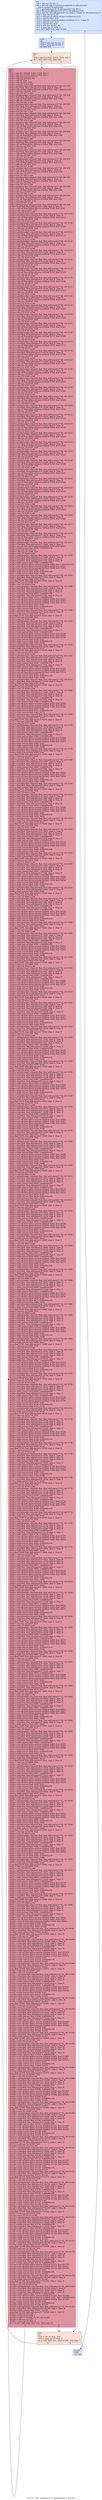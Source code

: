 digraph "CFG for '_Z26__diagonal_br_tl_aggregatePfS_ii' function" {
	label="CFG for '_Z26__diagonal_br_tl_aggregatePfS_ii' function";

	Node0x4b9c410 [shape=record,color="#3d50c3ff", style=filled, fillcolor="#a1c0ff70",label="{%4:\l  %5 = add nsw i32 %3, -2\l  %6 = tail call align 4 dereferenceable(64) i8 addrspace(4)*\l... @llvm.amdgcn.dispatch.ptr()\l  %7 = getelementptr i8, i8 addrspace(4)* %6, i64 4\l  %8 = bitcast i8 addrspace(4)* %7 to i16 addrspace(4)*\l  %9 = load i16, i16 addrspace(4)* %8, align 4, !range !4, !invariant.load !5\l  %10 = zext i16 %9 to i32\l  %11 = tail call i32 @llvm.amdgcn.workgroup.id.x()\l  %12 = mul i32 %11, %10\l  %13 = tail call i32 @llvm.amdgcn.workitem.id.x(), !range !6\l  %14 = add i32 %13, %12\l  %15 = sub i32 %5, %14\l  %16 = mul nsw i32 %3, %2\l  %17 = icmp sgt i32 %15, -1\l  br i1 %17, label %18, label %1208\l|{<s0>T|<s1>F}}"];
	Node0x4b9c410:s0 -> Node0x4b9e5d0;
	Node0x4b9c410:s1 -> Node0x4b9e660;
	Node0x4b9e5d0 [shape=record,color="#3d50c3ff", style=filled, fillcolor="#8fb1fe70",label="{%18:\l18:                                               \l  %19 = add nsw i32 %2, -2\l  %20 = icmp sgt i32 %2, 1\l  br label %21\l}"];
	Node0x4b9e5d0 -> Node0x4b9e8f0;
	Node0x4b9e8f0 [shape=record,color="#3d50c3ff", style=filled, fillcolor="#f7b99e70",label="{%21:\l21:                                               \l  %22 = phi i32 [ %15, %18 ], [ %24, %23 ]\l  br i1 %20, label %26, label %23\l|{<s0>T|<s1>F}}"];
	Node0x4b9e8f0:s0 -> Node0x4b9eb20;
	Node0x4b9e8f0:s1 -> Node0x4b9e9e0;
	Node0x4b9e9e0 [shape=record,color="#3d50c3ff", style=filled, fillcolor="#f7b99e70",label="{%23:\l23:                                               \l  %24 = sub i32 %22, %10\l  %25 = icmp sgt i32 %24, -1\l  br i1 %25, label %21, label %1208, !llvm.loop !7\l|{<s0>T|<s1>F}}"];
	Node0x4b9e9e0:s0 -> Node0x4b9e8f0;
	Node0x4b9e9e0:s1 -> Node0x4b9e660;
	Node0x4b9eb20 [shape=record,color="#b70d28ff", style=filled, fillcolor="#b70d2870",label="{%26:\l26:                                               \l  %27 = phi i32 [ %1206, %26 ], [ %19, %21 ]\l  %28 = phi i32 [ %1205, %26 ], [ %22, %21 ]\l  %29 = add nuw nsw i32 %27, 1\l  %30 = mul nsw i32 %29, %3\l  %31 = add i32 %28, 1\l  %32 = add i32 %31, %30\l  %33 = sext i32 %32 to i64\l  %34 = getelementptr inbounds float, float addrspace(1)* %0, i64 %33\l  %35 = load float, float addrspace(1)* %34, align 4, !tbaa !9\l  %36 = tail call float @llvm.minnum.f32(float %35, float 1.000000e+08)\l  %37 = add nsw i32 %32, %16\l  %38 = sext i32 %37 to i64\l  %39 = getelementptr inbounds float, float addrspace(1)* %0, i64 %38\l  %40 = load float, float addrspace(1)* %39, align 4, !tbaa !9\l  %41 = tail call float @llvm.minnum.f32(float %40, float %36)\l  %42 = add nsw i32 %37, %16\l  %43 = sext i32 %42 to i64\l  %44 = getelementptr inbounds float, float addrspace(1)* %0, i64 %43\l  %45 = load float, float addrspace(1)* %44, align 4, !tbaa !9\l  %46 = tail call float @llvm.minnum.f32(float %45, float %41)\l  %47 = add nsw i32 %42, %16\l  %48 = sext i32 %47 to i64\l  %49 = getelementptr inbounds float, float addrspace(1)* %0, i64 %48\l  %50 = load float, float addrspace(1)* %49, align 4, !tbaa !9\l  %51 = tail call float @llvm.minnum.f32(float %50, float %46)\l  %52 = add nsw i32 %47, %16\l  %53 = sext i32 %52 to i64\l  %54 = getelementptr inbounds float, float addrspace(1)* %0, i64 %53\l  %55 = load float, float addrspace(1)* %54, align 4, !tbaa !9\l  %56 = tail call float @llvm.minnum.f32(float %55, float %51)\l  %57 = add nsw i32 %52, %16\l  %58 = sext i32 %57 to i64\l  %59 = getelementptr inbounds float, float addrspace(1)* %0, i64 %58\l  %60 = load float, float addrspace(1)* %59, align 4, !tbaa !9\l  %61 = tail call float @llvm.minnum.f32(float %60, float %56)\l  %62 = add nsw i32 %57, %16\l  %63 = sext i32 %62 to i64\l  %64 = getelementptr inbounds float, float addrspace(1)* %0, i64 %63\l  %65 = load float, float addrspace(1)* %64, align 4, !tbaa !9\l  %66 = tail call float @llvm.minnum.f32(float %65, float %61)\l  %67 = add nsw i32 %62, %16\l  %68 = sext i32 %67 to i64\l  %69 = getelementptr inbounds float, float addrspace(1)* %0, i64 %68\l  %70 = load float, float addrspace(1)* %69, align 4, !tbaa !9\l  %71 = tail call float @llvm.minnum.f32(float %70, float %66)\l  %72 = add nsw i32 %67, %16\l  %73 = sext i32 %72 to i64\l  %74 = getelementptr inbounds float, float addrspace(1)* %0, i64 %73\l  %75 = load float, float addrspace(1)* %74, align 4, !tbaa !9\l  %76 = tail call float @llvm.minnum.f32(float %75, float %71)\l  %77 = add nsw i32 %72, %16\l  %78 = sext i32 %77 to i64\l  %79 = getelementptr inbounds float, float addrspace(1)* %0, i64 %78\l  %80 = load float, float addrspace(1)* %79, align 4, !tbaa !9\l  %81 = tail call float @llvm.minnum.f32(float %80, float %76)\l  %82 = add nsw i32 %77, %16\l  %83 = sext i32 %82 to i64\l  %84 = getelementptr inbounds float, float addrspace(1)* %0, i64 %83\l  %85 = load float, float addrspace(1)* %84, align 4, !tbaa !9\l  %86 = tail call float @llvm.minnum.f32(float %85, float %81)\l  %87 = add nsw i32 %82, %16\l  %88 = sext i32 %87 to i64\l  %89 = getelementptr inbounds float, float addrspace(1)* %0, i64 %88\l  %90 = load float, float addrspace(1)* %89, align 4, !tbaa !9\l  %91 = tail call float @llvm.minnum.f32(float %90, float %86)\l  %92 = add nsw i32 %87, %16\l  %93 = sext i32 %92 to i64\l  %94 = getelementptr inbounds float, float addrspace(1)* %0, i64 %93\l  %95 = load float, float addrspace(1)* %94, align 4, !tbaa !9\l  %96 = tail call float @llvm.minnum.f32(float %95, float %91)\l  %97 = add nsw i32 %92, %16\l  %98 = sext i32 %97 to i64\l  %99 = getelementptr inbounds float, float addrspace(1)* %0, i64 %98\l  %100 = load float, float addrspace(1)* %99, align 4, !tbaa !9\l  %101 = tail call float @llvm.minnum.f32(float %100, float %96)\l  %102 = add nsw i32 %97, %16\l  %103 = sext i32 %102 to i64\l  %104 = getelementptr inbounds float, float addrspace(1)* %0, i64 %103\l  %105 = load float, float addrspace(1)* %104, align 4, !tbaa !9\l  %106 = tail call float @llvm.minnum.f32(float %105, float %101)\l  %107 = add nsw i32 %102, %16\l  %108 = sext i32 %107 to i64\l  %109 = getelementptr inbounds float, float addrspace(1)* %0, i64 %108\l  %110 = load float, float addrspace(1)* %109, align 4, !tbaa !9\l  %111 = tail call float @llvm.minnum.f32(float %110, float %106)\l  %112 = add nsw i32 %107, %16\l  %113 = sext i32 %112 to i64\l  %114 = getelementptr inbounds float, float addrspace(1)* %0, i64 %113\l  %115 = load float, float addrspace(1)* %114, align 4, !tbaa !9\l  %116 = tail call float @llvm.minnum.f32(float %115, float %111)\l  %117 = add nsw i32 %112, %16\l  %118 = sext i32 %117 to i64\l  %119 = getelementptr inbounds float, float addrspace(1)* %0, i64 %118\l  %120 = load float, float addrspace(1)* %119, align 4, !tbaa !9\l  %121 = tail call float @llvm.minnum.f32(float %120, float %116)\l  %122 = add nsw i32 %117, %16\l  %123 = sext i32 %122 to i64\l  %124 = getelementptr inbounds float, float addrspace(1)* %0, i64 %123\l  %125 = load float, float addrspace(1)* %124, align 4, !tbaa !9\l  %126 = tail call float @llvm.minnum.f32(float %125, float %121)\l  %127 = add nsw i32 %122, %16\l  %128 = sext i32 %127 to i64\l  %129 = getelementptr inbounds float, float addrspace(1)* %0, i64 %128\l  %130 = load float, float addrspace(1)* %129, align 4, !tbaa !9\l  %131 = tail call float @llvm.minnum.f32(float %130, float %126)\l  %132 = add nsw i32 %127, %16\l  %133 = sext i32 %132 to i64\l  %134 = getelementptr inbounds float, float addrspace(1)* %0, i64 %133\l  %135 = load float, float addrspace(1)* %134, align 4, !tbaa !9\l  %136 = tail call float @llvm.minnum.f32(float %135, float %131)\l  %137 = add nsw i32 %132, %16\l  %138 = sext i32 %137 to i64\l  %139 = getelementptr inbounds float, float addrspace(1)* %0, i64 %138\l  %140 = load float, float addrspace(1)* %139, align 4, !tbaa !9\l  %141 = tail call float @llvm.minnum.f32(float %140, float %136)\l  %142 = add nsw i32 %137, %16\l  %143 = sext i32 %142 to i64\l  %144 = getelementptr inbounds float, float addrspace(1)* %0, i64 %143\l  %145 = load float, float addrspace(1)* %144, align 4, !tbaa !9\l  %146 = tail call float @llvm.minnum.f32(float %145, float %141)\l  %147 = add nsw i32 %142, %16\l  %148 = sext i32 %147 to i64\l  %149 = getelementptr inbounds float, float addrspace(1)* %0, i64 %148\l  %150 = load float, float addrspace(1)* %149, align 4, !tbaa !9\l  %151 = tail call float @llvm.minnum.f32(float %150, float %146)\l  %152 = add nsw i32 %147, %16\l  %153 = sext i32 %152 to i64\l  %154 = getelementptr inbounds float, float addrspace(1)* %0, i64 %153\l  %155 = load float, float addrspace(1)* %154, align 4, !tbaa !9\l  %156 = tail call float @llvm.minnum.f32(float %155, float %151)\l  %157 = add nsw i32 %152, %16\l  %158 = sext i32 %157 to i64\l  %159 = getelementptr inbounds float, float addrspace(1)* %0, i64 %158\l  %160 = load float, float addrspace(1)* %159, align 4, !tbaa !9\l  %161 = tail call float @llvm.minnum.f32(float %160, float %156)\l  %162 = add nsw i32 %157, %16\l  %163 = sext i32 %162 to i64\l  %164 = getelementptr inbounds float, float addrspace(1)* %0, i64 %163\l  %165 = load float, float addrspace(1)* %164, align 4, !tbaa !9\l  %166 = tail call float @llvm.minnum.f32(float %165, float %161)\l  %167 = add nsw i32 %162, %16\l  %168 = sext i32 %167 to i64\l  %169 = getelementptr inbounds float, float addrspace(1)* %0, i64 %168\l  %170 = load float, float addrspace(1)* %169, align 4, !tbaa !9\l  %171 = tail call float @llvm.minnum.f32(float %170, float %166)\l  %172 = add nsw i32 %167, %16\l  %173 = sext i32 %172 to i64\l  %174 = getelementptr inbounds float, float addrspace(1)* %0, i64 %173\l  %175 = load float, float addrspace(1)* %174, align 4, !tbaa !9\l  %176 = tail call float @llvm.minnum.f32(float %175, float %171)\l  %177 = add nsw i32 %172, %16\l  %178 = sext i32 %177 to i64\l  %179 = getelementptr inbounds float, float addrspace(1)* %0, i64 %178\l  %180 = load float, float addrspace(1)* %179, align 4, !tbaa !9\l  %181 = tail call float @llvm.minnum.f32(float %180, float %176)\l  %182 = add nsw i32 %177, %16\l  %183 = sext i32 %182 to i64\l  %184 = getelementptr inbounds float, float addrspace(1)* %0, i64 %183\l  %185 = load float, float addrspace(1)* %184, align 4, !tbaa !9\l  %186 = tail call float @llvm.minnum.f32(float %185, float %181)\l  %187 = add nsw i32 %182, %16\l  %188 = sext i32 %187 to i64\l  %189 = getelementptr inbounds float, float addrspace(1)* %0, i64 %188\l  %190 = load float, float addrspace(1)* %189, align 4, !tbaa !9\l  %191 = tail call float @llvm.minnum.f32(float %190, float %186)\l  %192 = add nsw i32 %187, %16\l  %193 = sext i32 %192 to i64\l  %194 = getelementptr inbounds float, float addrspace(1)* %0, i64 %193\l  %195 = load float, float addrspace(1)* %194, align 4, !tbaa !9\l  %196 = tail call float @llvm.minnum.f32(float %195, float %191)\l  %197 = add nsw i32 %192, %16\l  %198 = sext i32 %197 to i64\l  %199 = getelementptr inbounds float, float addrspace(1)* %0, i64 %198\l  %200 = load float, float addrspace(1)* %199, align 4, !tbaa !9\l  %201 = tail call float @llvm.minnum.f32(float %200, float %196)\l  %202 = add nsw i32 %197, %16\l  %203 = sext i32 %202 to i64\l  %204 = getelementptr inbounds float, float addrspace(1)* %0, i64 %203\l  %205 = load float, float addrspace(1)* %204, align 4, !tbaa !9\l  %206 = tail call float @llvm.minnum.f32(float %205, float %201)\l  %207 = add nsw i32 %202, %16\l  %208 = sext i32 %207 to i64\l  %209 = getelementptr inbounds float, float addrspace(1)* %0, i64 %208\l  %210 = load float, float addrspace(1)* %209, align 4, !tbaa !9\l  %211 = tail call float @llvm.minnum.f32(float %210, float %206)\l  %212 = add nsw i32 %207, %16\l  %213 = sext i32 %212 to i64\l  %214 = getelementptr inbounds float, float addrspace(1)* %0, i64 %213\l  %215 = load float, float addrspace(1)* %214, align 4, !tbaa !9\l  %216 = tail call float @llvm.minnum.f32(float %215, float %211)\l  %217 = add nsw i32 %212, %16\l  %218 = sext i32 %217 to i64\l  %219 = getelementptr inbounds float, float addrspace(1)* %0, i64 %218\l  %220 = load float, float addrspace(1)* %219, align 4, !tbaa !9\l  %221 = tail call float @llvm.minnum.f32(float %220, float %216)\l  %222 = add nsw i32 %217, %16\l  %223 = sext i32 %222 to i64\l  %224 = getelementptr inbounds float, float addrspace(1)* %0, i64 %223\l  %225 = load float, float addrspace(1)* %224, align 4, !tbaa !9\l  %226 = tail call float @llvm.minnum.f32(float %225, float %221)\l  %227 = add nsw i32 %222, %16\l  %228 = sext i32 %227 to i64\l  %229 = getelementptr inbounds float, float addrspace(1)* %0, i64 %228\l  %230 = load float, float addrspace(1)* %229, align 4, !tbaa !9\l  %231 = tail call float @llvm.minnum.f32(float %230, float %226)\l  %232 = add nsw i32 %227, %16\l  %233 = sext i32 %232 to i64\l  %234 = getelementptr inbounds float, float addrspace(1)* %0, i64 %233\l  %235 = load float, float addrspace(1)* %234, align 4, !tbaa !9\l  %236 = tail call float @llvm.minnum.f32(float %235, float %231)\l  %237 = add nsw i32 %232, %16\l  %238 = sext i32 %237 to i64\l  %239 = getelementptr inbounds float, float addrspace(1)* %0, i64 %238\l  %240 = load float, float addrspace(1)* %239, align 4, !tbaa !9\l  %241 = tail call float @llvm.minnum.f32(float %240, float %236)\l  %242 = add nsw i32 %237, %16\l  %243 = sext i32 %242 to i64\l  %244 = getelementptr inbounds float, float addrspace(1)* %0, i64 %243\l  %245 = load float, float addrspace(1)* %244, align 4, !tbaa !9\l  %246 = tail call float @llvm.minnum.f32(float %245, float %241)\l  %247 = add nsw i32 %242, %16\l  %248 = sext i32 %247 to i64\l  %249 = getelementptr inbounds float, float addrspace(1)* %0, i64 %248\l  %250 = load float, float addrspace(1)* %249, align 4, !tbaa !9\l  %251 = tail call float @llvm.minnum.f32(float %250, float %246)\l  %252 = add nsw i32 %247, %16\l  %253 = sext i32 %252 to i64\l  %254 = getelementptr inbounds float, float addrspace(1)* %0, i64 %253\l  %255 = load float, float addrspace(1)* %254, align 4, !tbaa !9\l  %256 = tail call float @llvm.minnum.f32(float %255, float %251)\l  %257 = add nsw i32 %252, %16\l  %258 = sext i32 %257 to i64\l  %259 = getelementptr inbounds float, float addrspace(1)* %0, i64 %258\l  %260 = load float, float addrspace(1)* %259, align 4, !tbaa !9\l  %261 = tail call float @llvm.minnum.f32(float %260, float %256)\l  %262 = add nsw i32 %257, %16\l  %263 = sext i32 %262 to i64\l  %264 = getelementptr inbounds float, float addrspace(1)* %0, i64 %263\l  %265 = load float, float addrspace(1)* %264, align 4, !tbaa !9\l  %266 = tail call float @llvm.minnum.f32(float %265, float %261)\l  %267 = add nsw i32 %262, %16\l  %268 = sext i32 %267 to i64\l  %269 = getelementptr inbounds float, float addrspace(1)* %0, i64 %268\l  %270 = load float, float addrspace(1)* %269, align 4, !tbaa !9\l  %271 = tail call float @llvm.minnum.f32(float %270, float %266)\l  %272 = add nsw i32 %267, %16\l  %273 = sext i32 %272 to i64\l  %274 = getelementptr inbounds float, float addrspace(1)* %0, i64 %273\l  %275 = load float, float addrspace(1)* %274, align 4, !tbaa !9\l  %276 = tail call float @llvm.minnum.f32(float %275, float %271)\l  %277 = add nsw i32 %272, %16\l  %278 = sext i32 %277 to i64\l  %279 = getelementptr inbounds float, float addrspace(1)* %0, i64 %278\l  %280 = load float, float addrspace(1)* %279, align 4, !tbaa !9\l  %281 = tail call float @llvm.minnum.f32(float %280, float %276)\l  %282 = add nsw i32 %277, %16\l  %283 = sext i32 %282 to i64\l  %284 = getelementptr inbounds float, float addrspace(1)* %0, i64 %283\l  %285 = load float, float addrspace(1)* %284, align 4, !tbaa !9\l  %286 = tail call float @llvm.minnum.f32(float %285, float %281)\l  %287 = fadd contract float %286, 9.000000e+04\l  %288 = mul nsw i32 %27, %3\l  %289 = add nsw i32 %288, %28\l  %290 = sext i32 %289 to i64\l  %291 = getelementptr inbounds float, float addrspace(1)* %1, i64 %290\l  %292 = load float, float addrspace(1)* %291, align 4, !tbaa !9\l  %293 = load float, float addrspace(1)* %34, align 4, !tbaa !9\l  %294 = load float, float addrspace(1)* %39, align 4, !tbaa !9\l  %295 = fadd contract float %294, 5.000000e+00\l  %296 = tail call float @llvm.minnum.f32(float %293, float 1.000000e+07)\l  %297 = tail call float @llvm.minnum.f32(float %295, float %287)\l  %298 = tail call float @llvm.minnum.f32(float %296, float %297)\l  %299 = fsub contract float %298, %287\l  %300 = fadd contract float %299, 9.000000e+04\l  %301 = fadd contract float %292, %300\l  %302 = getelementptr inbounds float, float addrspace(1)* %0, i64 %290\l  %303 = load float, float addrspace(1)* %302, align 4, !tbaa !9\l  %304 = fadd contract float %303, %301\l  store float %304, float addrspace(1)* %302, align 4, !tbaa !9\l  %305 = add nsw i32 %289, %16\l  %306 = sext i32 %305 to i64\l  %307 = getelementptr inbounds float, float addrspace(1)* %1, i64 %306\l  %308 = load float, float addrspace(1)* %307, align 4, !tbaa !9\l  %309 = load float, float addrspace(1)* %39, align 4, !tbaa !9\l  %310 = load float, float addrspace(1)* %34, align 4, !tbaa !9\l  %311 = fadd contract float %310, 5.000000e+00\l  %312 = load float, float addrspace(1)* %44, align 4, !tbaa !9\l  %313 = fadd contract float %312, 5.000000e+00\l  %314 = tail call float @llvm.minnum.f32(float %309, float %311)\l  %315 = tail call float @llvm.minnum.f32(float %313, float %287)\l  %316 = tail call float @llvm.minnum.f32(float %314, float %315)\l  %317 = fsub contract float %316, %287\l  %318 = fadd contract float %317, 9.000000e+04\l  %319 = fadd contract float %308, %318\l  %320 = getelementptr inbounds float, float addrspace(1)* %0, i64 %306\l  %321 = load float, float addrspace(1)* %320, align 4, !tbaa !9\l  %322 = fadd contract float %321, %319\l  store float %322, float addrspace(1)* %320, align 4, !tbaa !9\l  %323 = add nsw i32 %305, %16\l  %324 = sext i32 %323 to i64\l  %325 = getelementptr inbounds float, float addrspace(1)* %1, i64 %324\l  %326 = load float, float addrspace(1)* %325, align 4, !tbaa !9\l  %327 = load float, float addrspace(1)* %44, align 4, !tbaa !9\l  %328 = load float, float addrspace(1)* %39, align 4, !tbaa !9\l  %329 = fadd contract float %328, 5.000000e+00\l  %330 = load float, float addrspace(1)* %49, align 4, !tbaa !9\l  %331 = fadd contract float %330, 5.000000e+00\l  %332 = tail call float @llvm.minnum.f32(float %327, float %329)\l  %333 = tail call float @llvm.minnum.f32(float %331, float %287)\l  %334 = tail call float @llvm.minnum.f32(float %332, float %333)\l  %335 = fsub contract float %334, %287\l  %336 = fadd contract float %335, 9.000000e+04\l  %337 = fadd contract float %326, %336\l  %338 = getelementptr inbounds float, float addrspace(1)* %0, i64 %324\l  %339 = load float, float addrspace(1)* %338, align 4, !tbaa !9\l  %340 = fadd contract float %339, %337\l  store float %340, float addrspace(1)* %338, align 4, !tbaa !9\l  %341 = add nsw i32 %323, %16\l  %342 = sext i32 %341 to i64\l  %343 = getelementptr inbounds float, float addrspace(1)* %1, i64 %342\l  %344 = load float, float addrspace(1)* %343, align 4, !tbaa !9\l  %345 = load float, float addrspace(1)* %49, align 4, !tbaa !9\l  %346 = load float, float addrspace(1)* %44, align 4, !tbaa !9\l  %347 = fadd contract float %346, 5.000000e+00\l  %348 = load float, float addrspace(1)* %54, align 4, !tbaa !9\l  %349 = fadd contract float %348, 5.000000e+00\l  %350 = tail call float @llvm.minnum.f32(float %345, float %347)\l  %351 = tail call float @llvm.minnum.f32(float %349, float %287)\l  %352 = tail call float @llvm.minnum.f32(float %350, float %351)\l  %353 = fsub contract float %352, %287\l  %354 = fadd contract float %353, 9.000000e+04\l  %355 = fadd contract float %344, %354\l  %356 = getelementptr inbounds float, float addrspace(1)* %0, i64 %342\l  %357 = load float, float addrspace(1)* %356, align 4, !tbaa !9\l  %358 = fadd contract float %357, %355\l  store float %358, float addrspace(1)* %356, align 4, !tbaa !9\l  %359 = add nsw i32 %341, %16\l  %360 = sext i32 %359 to i64\l  %361 = getelementptr inbounds float, float addrspace(1)* %1, i64 %360\l  %362 = load float, float addrspace(1)* %361, align 4, !tbaa !9\l  %363 = load float, float addrspace(1)* %54, align 4, !tbaa !9\l  %364 = load float, float addrspace(1)* %49, align 4, !tbaa !9\l  %365 = fadd contract float %364, 5.000000e+00\l  %366 = load float, float addrspace(1)* %59, align 4, !tbaa !9\l  %367 = fadd contract float %366, 5.000000e+00\l  %368 = tail call float @llvm.minnum.f32(float %363, float %365)\l  %369 = tail call float @llvm.minnum.f32(float %367, float %287)\l  %370 = tail call float @llvm.minnum.f32(float %368, float %369)\l  %371 = fsub contract float %370, %287\l  %372 = fadd contract float %371, 9.000000e+04\l  %373 = fadd contract float %362, %372\l  %374 = getelementptr inbounds float, float addrspace(1)* %0, i64 %360\l  %375 = load float, float addrspace(1)* %374, align 4, !tbaa !9\l  %376 = fadd contract float %375, %373\l  store float %376, float addrspace(1)* %374, align 4, !tbaa !9\l  %377 = add nsw i32 %359, %16\l  %378 = sext i32 %377 to i64\l  %379 = getelementptr inbounds float, float addrspace(1)* %1, i64 %378\l  %380 = load float, float addrspace(1)* %379, align 4, !tbaa !9\l  %381 = load float, float addrspace(1)* %59, align 4, !tbaa !9\l  %382 = load float, float addrspace(1)* %54, align 4, !tbaa !9\l  %383 = fadd contract float %382, 5.000000e+00\l  %384 = load float, float addrspace(1)* %64, align 4, !tbaa !9\l  %385 = fadd contract float %384, 5.000000e+00\l  %386 = tail call float @llvm.minnum.f32(float %381, float %383)\l  %387 = tail call float @llvm.minnum.f32(float %385, float %287)\l  %388 = tail call float @llvm.minnum.f32(float %386, float %387)\l  %389 = fsub contract float %388, %287\l  %390 = fadd contract float %389, 9.000000e+04\l  %391 = fadd contract float %380, %390\l  %392 = getelementptr inbounds float, float addrspace(1)* %0, i64 %378\l  %393 = load float, float addrspace(1)* %392, align 4, !tbaa !9\l  %394 = fadd contract float %393, %391\l  store float %394, float addrspace(1)* %392, align 4, !tbaa !9\l  %395 = add nsw i32 %377, %16\l  %396 = sext i32 %395 to i64\l  %397 = getelementptr inbounds float, float addrspace(1)* %1, i64 %396\l  %398 = load float, float addrspace(1)* %397, align 4, !tbaa !9\l  %399 = load float, float addrspace(1)* %64, align 4, !tbaa !9\l  %400 = load float, float addrspace(1)* %59, align 4, !tbaa !9\l  %401 = fadd contract float %400, 5.000000e+00\l  %402 = load float, float addrspace(1)* %69, align 4, !tbaa !9\l  %403 = fadd contract float %402, 5.000000e+00\l  %404 = tail call float @llvm.minnum.f32(float %399, float %401)\l  %405 = tail call float @llvm.minnum.f32(float %403, float %287)\l  %406 = tail call float @llvm.minnum.f32(float %404, float %405)\l  %407 = fsub contract float %406, %287\l  %408 = fadd contract float %407, 9.000000e+04\l  %409 = fadd contract float %398, %408\l  %410 = getelementptr inbounds float, float addrspace(1)* %0, i64 %396\l  %411 = load float, float addrspace(1)* %410, align 4, !tbaa !9\l  %412 = fadd contract float %411, %409\l  store float %412, float addrspace(1)* %410, align 4, !tbaa !9\l  %413 = add nsw i32 %395, %16\l  %414 = sext i32 %413 to i64\l  %415 = getelementptr inbounds float, float addrspace(1)* %1, i64 %414\l  %416 = load float, float addrspace(1)* %415, align 4, !tbaa !9\l  %417 = load float, float addrspace(1)* %69, align 4, !tbaa !9\l  %418 = load float, float addrspace(1)* %64, align 4, !tbaa !9\l  %419 = fadd contract float %418, 5.000000e+00\l  %420 = load float, float addrspace(1)* %74, align 4, !tbaa !9\l  %421 = fadd contract float %420, 5.000000e+00\l  %422 = tail call float @llvm.minnum.f32(float %417, float %419)\l  %423 = tail call float @llvm.minnum.f32(float %421, float %287)\l  %424 = tail call float @llvm.minnum.f32(float %422, float %423)\l  %425 = fsub contract float %424, %287\l  %426 = fadd contract float %425, 9.000000e+04\l  %427 = fadd contract float %416, %426\l  %428 = getelementptr inbounds float, float addrspace(1)* %0, i64 %414\l  %429 = load float, float addrspace(1)* %428, align 4, !tbaa !9\l  %430 = fadd contract float %429, %427\l  store float %430, float addrspace(1)* %428, align 4, !tbaa !9\l  %431 = add nsw i32 %413, %16\l  %432 = sext i32 %431 to i64\l  %433 = getelementptr inbounds float, float addrspace(1)* %1, i64 %432\l  %434 = load float, float addrspace(1)* %433, align 4, !tbaa !9\l  %435 = load float, float addrspace(1)* %74, align 4, !tbaa !9\l  %436 = load float, float addrspace(1)* %69, align 4, !tbaa !9\l  %437 = fadd contract float %436, 5.000000e+00\l  %438 = load float, float addrspace(1)* %79, align 4, !tbaa !9\l  %439 = fadd contract float %438, 5.000000e+00\l  %440 = tail call float @llvm.minnum.f32(float %435, float %437)\l  %441 = tail call float @llvm.minnum.f32(float %439, float %287)\l  %442 = tail call float @llvm.minnum.f32(float %440, float %441)\l  %443 = fsub contract float %442, %287\l  %444 = fadd contract float %443, 9.000000e+04\l  %445 = fadd contract float %434, %444\l  %446 = getelementptr inbounds float, float addrspace(1)* %0, i64 %432\l  %447 = load float, float addrspace(1)* %446, align 4, !tbaa !9\l  %448 = fadd contract float %447, %445\l  store float %448, float addrspace(1)* %446, align 4, !tbaa !9\l  %449 = add nsw i32 %431, %16\l  %450 = sext i32 %449 to i64\l  %451 = getelementptr inbounds float, float addrspace(1)* %1, i64 %450\l  %452 = load float, float addrspace(1)* %451, align 4, !tbaa !9\l  %453 = load float, float addrspace(1)* %79, align 4, !tbaa !9\l  %454 = load float, float addrspace(1)* %74, align 4, !tbaa !9\l  %455 = fadd contract float %454, 5.000000e+00\l  %456 = load float, float addrspace(1)* %84, align 4, !tbaa !9\l  %457 = fadd contract float %456, 5.000000e+00\l  %458 = tail call float @llvm.minnum.f32(float %453, float %455)\l  %459 = tail call float @llvm.minnum.f32(float %457, float %287)\l  %460 = tail call float @llvm.minnum.f32(float %458, float %459)\l  %461 = fsub contract float %460, %287\l  %462 = fadd contract float %461, 9.000000e+04\l  %463 = fadd contract float %452, %462\l  %464 = getelementptr inbounds float, float addrspace(1)* %0, i64 %450\l  %465 = load float, float addrspace(1)* %464, align 4, !tbaa !9\l  %466 = fadd contract float %465, %463\l  store float %466, float addrspace(1)* %464, align 4, !tbaa !9\l  %467 = add nsw i32 %449, %16\l  %468 = sext i32 %467 to i64\l  %469 = getelementptr inbounds float, float addrspace(1)* %1, i64 %468\l  %470 = load float, float addrspace(1)* %469, align 4, !tbaa !9\l  %471 = load float, float addrspace(1)* %84, align 4, !tbaa !9\l  %472 = load float, float addrspace(1)* %79, align 4, !tbaa !9\l  %473 = fadd contract float %472, 5.000000e+00\l  %474 = load float, float addrspace(1)* %89, align 4, !tbaa !9\l  %475 = fadd contract float %474, 5.000000e+00\l  %476 = tail call float @llvm.minnum.f32(float %471, float %473)\l  %477 = tail call float @llvm.minnum.f32(float %475, float %287)\l  %478 = tail call float @llvm.minnum.f32(float %476, float %477)\l  %479 = fsub contract float %478, %287\l  %480 = fadd contract float %479, 9.000000e+04\l  %481 = fadd contract float %470, %480\l  %482 = getelementptr inbounds float, float addrspace(1)* %0, i64 %468\l  %483 = load float, float addrspace(1)* %482, align 4, !tbaa !9\l  %484 = fadd contract float %483, %481\l  store float %484, float addrspace(1)* %482, align 4, !tbaa !9\l  %485 = add nsw i32 %467, %16\l  %486 = sext i32 %485 to i64\l  %487 = getelementptr inbounds float, float addrspace(1)* %1, i64 %486\l  %488 = load float, float addrspace(1)* %487, align 4, !tbaa !9\l  %489 = load float, float addrspace(1)* %89, align 4, !tbaa !9\l  %490 = load float, float addrspace(1)* %84, align 4, !tbaa !9\l  %491 = fadd contract float %490, 5.000000e+00\l  %492 = load float, float addrspace(1)* %94, align 4, !tbaa !9\l  %493 = fadd contract float %492, 5.000000e+00\l  %494 = tail call float @llvm.minnum.f32(float %489, float %491)\l  %495 = tail call float @llvm.minnum.f32(float %493, float %287)\l  %496 = tail call float @llvm.minnum.f32(float %494, float %495)\l  %497 = fsub contract float %496, %287\l  %498 = fadd contract float %497, 9.000000e+04\l  %499 = fadd contract float %488, %498\l  %500 = getelementptr inbounds float, float addrspace(1)* %0, i64 %486\l  %501 = load float, float addrspace(1)* %500, align 4, !tbaa !9\l  %502 = fadd contract float %501, %499\l  store float %502, float addrspace(1)* %500, align 4, !tbaa !9\l  %503 = add nsw i32 %485, %16\l  %504 = sext i32 %503 to i64\l  %505 = getelementptr inbounds float, float addrspace(1)* %1, i64 %504\l  %506 = load float, float addrspace(1)* %505, align 4, !tbaa !9\l  %507 = load float, float addrspace(1)* %94, align 4, !tbaa !9\l  %508 = load float, float addrspace(1)* %89, align 4, !tbaa !9\l  %509 = fadd contract float %508, 5.000000e+00\l  %510 = load float, float addrspace(1)* %99, align 4, !tbaa !9\l  %511 = fadd contract float %510, 5.000000e+00\l  %512 = tail call float @llvm.minnum.f32(float %507, float %509)\l  %513 = tail call float @llvm.minnum.f32(float %511, float %287)\l  %514 = tail call float @llvm.minnum.f32(float %512, float %513)\l  %515 = fsub contract float %514, %287\l  %516 = fadd contract float %515, 9.000000e+04\l  %517 = fadd contract float %506, %516\l  %518 = getelementptr inbounds float, float addrspace(1)* %0, i64 %504\l  %519 = load float, float addrspace(1)* %518, align 4, !tbaa !9\l  %520 = fadd contract float %519, %517\l  store float %520, float addrspace(1)* %518, align 4, !tbaa !9\l  %521 = add nsw i32 %503, %16\l  %522 = sext i32 %521 to i64\l  %523 = getelementptr inbounds float, float addrspace(1)* %1, i64 %522\l  %524 = load float, float addrspace(1)* %523, align 4, !tbaa !9\l  %525 = load float, float addrspace(1)* %99, align 4, !tbaa !9\l  %526 = load float, float addrspace(1)* %94, align 4, !tbaa !9\l  %527 = fadd contract float %526, 5.000000e+00\l  %528 = load float, float addrspace(1)* %104, align 4, !tbaa !9\l  %529 = fadd contract float %528, 5.000000e+00\l  %530 = tail call float @llvm.minnum.f32(float %525, float %527)\l  %531 = tail call float @llvm.minnum.f32(float %529, float %287)\l  %532 = tail call float @llvm.minnum.f32(float %530, float %531)\l  %533 = fsub contract float %532, %287\l  %534 = fadd contract float %533, 9.000000e+04\l  %535 = fadd contract float %524, %534\l  %536 = getelementptr inbounds float, float addrspace(1)* %0, i64 %522\l  %537 = load float, float addrspace(1)* %536, align 4, !tbaa !9\l  %538 = fadd contract float %537, %535\l  store float %538, float addrspace(1)* %536, align 4, !tbaa !9\l  %539 = add nsw i32 %521, %16\l  %540 = sext i32 %539 to i64\l  %541 = getelementptr inbounds float, float addrspace(1)* %1, i64 %540\l  %542 = load float, float addrspace(1)* %541, align 4, !tbaa !9\l  %543 = load float, float addrspace(1)* %104, align 4, !tbaa !9\l  %544 = load float, float addrspace(1)* %99, align 4, !tbaa !9\l  %545 = fadd contract float %544, 5.000000e+00\l  %546 = load float, float addrspace(1)* %109, align 4, !tbaa !9\l  %547 = fadd contract float %546, 5.000000e+00\l  %548 = tail call float @llvm.minnum.f32(float %543, float %545)\l  %549 = tail call float @llvm.minnum.f32(float %547, float %287)\l  %550 = tail call float @llvm.minnum.f32(float %548, float %549)\l  %551 = fsub contract float %550, %287\l  %552 = fadd contract float %551, 9.000000e+04\l  %553 = fadd contract float %542, %552\l  %554 = getelementptr inbounds float, float addrspace(1)* %0, i64 %540\l  %555 = load float, float addrspace(1)* %554, align 4, !tbaa !9\l  %556 = fadd contract float %555, %553\l  store float %556, float addrspace(1)* %554, align 4, !tbaa !9\l  %557 = add nsw i32 %539, %16\l  %558 = sext i32 %557 to i64\l  %559 = getelementptr inbounds float, float addrspace(1)* %1, i64 %558\l  %560 = load float, float addrspace(1)* %559, align 4, !tbaa !9\l  %561 = load float, float addrspace(1)* %109, align 4, !tbaa !9\l  %562 = load float, float addrspace(1)* %104, align 4, !tbaa !9\l  %563 = fadd contract float %562, 5.000000e+00\l  %564 = load float, float addrspace(1)* %114, align 4, !tbaa !9\l  %565 = fadd contract float %564, 5.000000e+00\l  %566 = tail call float @llvm.minnum.f32(float %561, float %563)\l  %567 = tail call float @llvm.minnum.f32(float %565, float %287)\l  %568 = tail call float @llvm.minnum.f32(float %566, float %567)\l  %569 = fsub contract float %568, %287\l  %570 = fadd contract float %569, 9.000000e+04\l  %571 = fadd contract float %560, %570\l  %572 = getelementptr inbounds float, float addrspace(1)* %0, i64 %558\l  %573 = load float, float addrspace(1)* %572, align 4, !tbaa !9\l  %574 = fadd contract float %573, %571\l  store float %574, float addrspace(1)* %572, align 4, !tbaa !9\l  %575 = add nsw i32 %557, %16\l  %576 = sext i32 %575 to i64\l  %577 = getelementptr inbounds float, float addrspace(1)* %1, i64 %576\l  %578 = load float, float addrspace(1)* %577, align 4, !tbaa !9\l  %579 = load float, float addrspace(1)* %114, align 4, !tbaa !9\l  %580 = load float, float addrspace(1)* %109, align 4, !tbaa !9\l  %581 = fadd contract float %580, 5.000000e+00\l  %582 = load float, float addrspace(1)* %119, align 4, !tbaa !9\l  %583 = fadd contract float %582, 5.000000e+00\l  %584 = tail call float @llvm.minnum.f32(float %579, float %581)\l  %585 = tail call float @llvm.minnum.f32(float %583, float %287)\l  %586 = tail call float @llvm.minnum.f32(float %584, float %585)\l  %587 = fsub contract float %586, %287\l  %588 = fadd contract float %587, 9.000000e+04\l  %589 = fadd contract float %578, %588\l  %590 = getelementptr inbounds float, float addrspace(1)* %0, i64 %576\l  %591 = load float, float addrspace(1)* %590, align 4, !tbaa !9\l  %592 = fadd contract float %591, %589\l  store float %592, float addrspace(1)* %590, align 4, !tbaa !9\l  %593 = add nsw i32 %575, %16\l  %594 = sext i32 %593 to i64\l  %595 = getelementptr inbounds float, float addrspace(1)* %1, i64 %594\l  %596 = load float, float addrspace(1)* %595, align 4, !tbaa !9\l  %597 = load float, float addrspace(1)* %119, align 4, !tbaa !9\l  %598 = load float, float addrspace(1)* %114, align 4, !tbaa !9\l  %599 = fadd contract float %598, 5.000000e+00\l  %600 = load float, float addrspace(1)* %124, align 4, !tbaa !9\l  %601 = fadd contract float %600, 5.000000e+00\l  %602 = tail call float @llvm.minnum.f32(float %597, float %599)\l  %603 = tail call float @llvm.minnum.f32(float %601, float %287)\l  %604 = tail call float @llvm.minnum.f32(float %602, float %603)\l  %605 = fsub contract float %604, %287\l  %606 = fadd contract float %605, 9.000000e+04\l  %607 = fadd contract float %596, %606\l  %608 = getelementptr inbounds float, float addrspace(1)* %0, i64 %594\l  %609 = load float, float addrspace(1)* %608, align 4, !tbaa !9\l  %610 = fadd contract float %609, %607\l  store float %610, float addrspace(1)* %608, align 4, !tbaa !9\l  %611 = add nsw i32 %593, %16\l  %612 = sext i32 %611 to i64\l  %613 = getelementptr inbounds float, float addrspace(1)* %1, i64 %612\l  %614 = load float, float addrspace(1)* %613, align 4, !tbaa !9\l  %615 = load float, float addrspace(1)* %124, align 4, !tbaa !9\l  %616 = load float, float addrspace(1)* %119, align 4, !tbaa !9\l  %617 = fadd contract float %616, 5.000000e+00\l  %618 = load float, float addrspace(1)* %129, align 4, !tbaa !9\l  %619 = fadd contract float %618, 5.000000e+00\l  %620 = tail call float @llvm.minnum.f32(float %615, float %617)\l  %621 = tail call float @llvm.minnum.f32(float %619, float %287)\l  %622 = tail call float @llvm.minnum.f32(float %620, float %621)\l  %623 = fsub contract float %622, %287\l  %624 = fadd contract float %623, 9.000000e+04\l  %625 = fadd contract float %614, %624\l  %626 = getelementptr inbounds float, float addrspace(1)* %0, i64 %612\l  %627 = load float, float addrspace(1)* %626, align 4, !tbaa !9\l  %628 = fadd contract float %627, %625\l  store float %628, float addrspace(1)* %626, align 4, !tbaa !9\l  %629 = add nsw i32 %611, %16\l  %630 = sext i32 %629 to i64\l  %631 = getelementptr inbounds float, float addrspace(1)* %1, i64 %630\l  %632 = load float, float addrspace(1)* %631, align 4, !tbaa !9\l  %633 = load float, float addrspace(1)* %129, align 4, !tbaa !9\l  %634 = load float, float addrspace(1)* %124, align 4, !tbaa !9\l  %635 = fadd contract float %634, 5.000000e+00\l  %636 = load float, float addrspace(1)* %134, align 4, !tbaa !9\l  %637 = fadd contract float %636, 5.000000e+00\l  %638 = tail call float @llvm.minnum.f32(float %633, float %635)\l  %639 = tail call float @llvm.minnum.f32(float %637, float %287)\l  %640 = tail call float @llvm.minnum.f32(float %638, float %639)\l  %641 = fsub contract float %640, %287\l  %642 = fadd contract float %641, 9.000000e+04\l  %643 = fadd contract float %632, %642\l  %644 = getelementptr inbounds float, float addrspace(1)* %0, i64 %630\l  %645 = load float, float addrspace(1)* %644, align 4, !tbaa !9\l  %646 = fadd contract float %645, %643\l  store float %646, float addrspace(1)* %644, align 4, !tbaa !9\l  %647 = add nsw i32 %629, %16\l  %648 = sext i32 %647 to i64\l  %649 = getelementptr inbounds float, float addrspace(1)* %1, i64 %648\l  %650 = load float, float addrspace(1)* %649, align 4, !tbaa !9\l  %651 = load float, float addrspace(1)* %134, align 4, !tbaa !9\l  %652 = load float, float addrspace(1)* %129, align 4, !tbaa !9\l  %653 = fadd contract float %652, 5.000000e+00\l  %654 = load float, float addrspace(1)* %139, align 4, !tbaa !9\l  %655 = fadd contract float %654, 5.000000e+00\l  %656 = tail call float @llvm.minnum.f32(float %651, float %653)\l  %657 = tail call float @llvm.minnum.f32(float %655, float %287)\l  %658 = tail call float @llvm.minnum.f32(float %656, float %657)\l  %659 = fsub contract float %658, %287\l  %660 = fadd contract float %659, 9.000000e+04\l  %661 = fadd contract float %650, %660\l  %662 = getelementptr inbounds float, float addrspace(1)* %0, i64 %648\l  %663 = load float, float addrspace(1)* %662, align 4, !tbaa !9\l  %664 = fadd contract float %663, %661\l  store float %664, float addrspace(1)* %662, align 4, !tbaa !9\l  %665 = add nsw i32 %647, %16\l  %666 = sext i32 %665 to i64\l  %667 = getelementptr inbounds float, float addrspace(1)* %1, i64 %666\l  %668 = load float, float addrspace(1)* %667, align 4, !tbaa !9\l  %669 = load float, float addrspace(1)* %139, align 4, !tbaa !9\l  %670 = load float, float addrspace(1)* %134, align 4, !tbaa !9\l  %671 = fadd contract float %670, 5.000000e+00\l  %672 = load float, float addrspace(1)* %144, align 4, !tbaa !9\l  %673 = fadd contract float %672, 5.000000e+00\l  %674 = tail call float @llvm.minnum.f32(float %669, float %671)\l  %675 = tail call float @llvm.minnum.f32(float %673, float %287)\l  %676 = tail call float @llvm.minnum.f32(float %674, float %675)\l  %677 = fsub contract float %676, %287\l  %678 = fadd contract float %677, 9.000000e+04\l  %679 = fadd contract float %668, %678\l  %680 = getelementptr inbounds float, float addrspace(1)* %0, i64 %666\l  %681 = load float, float addrspace(1)* %680, align 4, !tbaa !9\l  %682 = fadd contract float %681, %679\l  store float %682, float addrspace(1)* %680, align 4, !tbaa !9\l  %683 = add nsw i32 %665, %16\l  %684 = sext i32 %683 to i64\l  %685 = getelementptr inbounds float, float addrspace(1)* %1, i64 %684\l  %686 = load float, float addrspace(1)* %685, align 4, !tbaa !9\l  %687 = load float, float addrspace(1)* %144, align 4, !tbaa !9\l  %688 = load float, float addrspace(1)* %139, align 4, !tbaa !9\l  %689 = fadd contract float %688, 5.000000e+00\l  %690 = load float, float addrspace(1)* %149, align 4, !tbaa !9\l  %691 = fadd contract float %690, 5.000000e+00\l  %692 = tail call float @llvm.minnum.f32(float %687, float %689)\l  %693 = tail call float @llvm.minnum.f32(float %691, float %287)\l  %694 = tail call float @llvm.minnum.f32(float %692, float %693)\l  %695 = fsub contract float %694, %287\l  %696 = fadd contract float %695, 9.000000e+04\l  %697 = fadd contract float %686, %696\l  %698 = getelementptr inbounds float, float addrspace(1)* %0, i64 %684\l  %699 = load float, float addrspace(1)* %698, align 4, !tbaa !9\l  %700 = fadd contract float %699, %697\l  store float %700, float addrspace(1)* %698, align 4, !tbaa !9\l  %701 = add nsw i32 %683, %16\l  %702 = sext i32 %701 to i64\l  %703 = getelementptr inbounds float, float addrspace(1)* %1, i64 %702\l  %704 = load float, float addrspace(1)* %703, align 4, !tbaa !9\l  %705 = load float, float addrspace(1)* %149, align 4, !tbaa !9\l  %706 = load float, float addrspace(1)* %144, align 4, !tbaa !9\l  %707 = fadd contract float %706, 5.000000e+00\l  %708 = load float, float addrspace(1)* %154, align 4, !tbaa !9\l  %709 = fadd contract float %708, 5.000000e+00\l  %710 = tail call float @llvm.minnum.f32(float %705, float %707)\l  %711 = tail call float @llvm.minnum.f32(float %709, float %287)\l  %712 = tail call float @llvm.minnum.f32(float %710, float %711)\l  %713 = fsub contract float %712, %287\l  %714 = fadd contract float %713, 9.000000e+04\l  %715 = fadd contract float %704, %714\l  %716 = getelementptr inbounds float, float addrspace(1)* %0, i64 %702\l  %717 = load float, float addrspace(1)* %716, align 4, !tbaa !9\l  %718 = fadd contract float %717, %715\l  store float %718, float addrspace(1)* %716, align 4, !tbaa !9\l  %719 = add nsw i32 %701, %16\l  %720 = sext i32 %719 to i64\l  %721 = getelementptr inbounds float, float addrspace(1)* %1, i64 %720\l  %722 = load float, float addrspace(1)* %721, align 4, !tbaa !9\l  %723 = load float, float addrspace(1)* %154, align 4, !tbaa !9\l  %724 = load float, float addrspace(1)* %149, align 4, !tbaa !9\l  %725 = fadd contract float %724, 5.000000e+00\l  %726 = load float, float addrspace(1)* %159, align 4, !tbaa !9\l  %727 = fadd contract float %726, 5.000000e+00\l  %728 = tail call float @llvm.minnum.f32(float %723, float %725)\l  %729 = tail call float @llvm.minnum.f32(float %727, float %287)\l  %730 = tail call float @llvm.minnum.f32(float %728, float %729)\l  %731 = fsub contract float %730, %287\l  %732 = fadd contract float %731, 9.000000e+04\l  %733 = fadd contract float %722, %732\l  %734 = getelementptr inbounds float, float addrspace(1)* %0, i64 %720\l  %735 = load float, float addrspace(1)* %734, align 4, !tbaa !9\l  %736 = fadd contract float %735, %733\l  store float %736, float addrspace(1)* %734, align 4, !tbaa !9\l  %737 = add nsw i32 %719, %16\l  %738 = sext i32 %737 to i64\l  %739 = getelementptr inbounds float, float addrspace(1)* %1, i64 %738\l  %740 = load float, float addrspace(1)* %739, align 4, !tbaa !9\l  %741 = load float, float addrspace(1)* %159, align 4, !tbaa !9\l  %742 = load float, float addrspace(1)* %154, align 4, !tbaa !9\l  %743 = fadd contract float %742, 5.000000e+00\l  %744 = load float, float addrspace(1)* %164, align 4, !tbaa !9\l  %745 = fadd contract float %744, 5.000000e+00\l  %746 = tail call float @llvm.minnum.f32(float %741, float %743)\l  %747 = tail call float @llvm.minnum.f32(float %745, float %287)\l  %748 = tail call float @llvm.minnum.f32(float %746, float %747)\l  %749 = fsub contract float %748, %287\l  %750 = fadd contract float %749, 9.000000e+04\l  %751 = fadd contract float %740, %750\l  %752 = getelementptr inbounds float, float addrspace(1)* %0, i64 %738\l  %753 = load float, float addrspace(1)* %752, align 4, !tbaa !9\l  %754 = fadd contract float %753, %751\l  store float %754, float addrspace(1)* %752, align 4, !tbaa !9\l  %755 = add nsw i32 %737, %16\l  %756 = sext i32 %755 to i64\l  %757 = getelementptr inbounds float, float addrspace(1)* %1, i64 %756\l  %758 = load float, float addrspace(1)* %757, align 4, !tbaa !9\l  %759 = load float, float addrspace(1)* %164, align 4, !tbaa !9\l  %760 = load float, float addrspace(1)* %159, align 4, !tbaa !9\l  %761 = fadd contract float %760, 5.000000e+00\l  %762 = load float, float addrspace(1)* %169, align 4, !tbaa !9\l  %763 = fadd contract float %762, 5.000000e+00\l  %764 = tail call float @llvm.minnum.f32(float %759, float %761)\l  %765 = tail call float @llvm.minnum.f32(float %763, float %287)\l  %766 = tail call float @llvm.minnum.f32(float %764, float %765)\l  %767 = fsub contract float %766, %287\l  %768 = fadd contract float %767, 9.000000e+04\l  %769 = fadd contract float %758, %768\l  %770 = getelementptr inbounds float, float addrspace(1)* %0, i64 %756\l  %771 = load float, float addrspace(1)* %770, align 4, !tbaa !9\l  %772 = fadd contract float %771, %769\l  store float %772, float addrspace(1)* %770, align 4, !tbaa !9\l  %773 = add nsw i32 %755, %16\l  %774 = sext i32 %773 to i64\l  %775 = getelementptr inbounds float, float addrspace(1)* %1, i64 %774\l  %776 = load float, float addrspace(1)* %775, align 4, !tbaa !9\l  %777 = load float, float addrspace(1)* %169, align 4, !tbaa !9\l  %778 = load float, float addrspace(1)* %164, align 4, !tbaa !9\l  %779 = fadd contract float %778, 5.000000e+00\l  %780 = load float, float addrspace(1)* %174, align 4, !tbaa !9\l  %781 = fadd contract float %780, 5.000000e+00\l  %782 = tail call float @llvm.minnum.f32(float %777, float %779)\l  %783 = tail call float @llvm.minnum.f32(float %781, float %287)\l  %784 = tail call float @llvm.minnum.f32(float %782, float %783)\l  %785 = fsub contract float %784, %287\l  %786 = fadd contract float %785, 9.000000e+04\l  %787 = fadd contract float %776, %786\l  %788 = getelementptr inbounds float, float addrspace(1)* %0, i64 %774\l  %789 = load float, float addrspace(1)* %788, align 4, !tbaa !9\l  %790 = fadd contract float %789, %787\l  store float %790, float addrspace(1)* %788, align 4, !tbaa !9\l  %791 = add nsw i32 %773, %16\l  %792 = sext i32 %791 to i64\l  %793 = getelementptr inbounds float, float addrspace(1)* %1, i64 %792\l  %794 = load float, float addrspace(1)* %793, align 4, !tbaa !9\l  %795 = load float, float addrspace(1)* %174, align 4, !tbaa !9\l  %796 = load float, float addrspace(1)* %169, align 4, !tbaa !9\l  %797 = fadd contract float %796, 5.000000e+00\l  %798 = load float, float addrspace(1)* %179, align 4, !tbaa !9\l  %799 = fadd contract float %798, 5.000000e+00\l  %800 = tail call float @llvm.minnum.f32(float %795, float %797)\l  %801 = tail call float @llvm.minnum.f32(float %799, float %287)\l  %802 = tail call float @llvm.minnum.f32(float %800, float %801)\l  %803 = fsub contract float %802, %287\l  %804 = fadd contract float %803, 9.000000e+04\l  %805 = fadd contract float %794, %804\l  %806 = getelementptr inbounds float, float addrspace(1)* %0, i64 %792\l  %807 = load float, float addrspace(1)* %806, align 4, !tbaa !9\l  %808 = fadd contract float %807, %805\l  store float %808, float addrspace(1)* %806, align 4, !tbaa !9\l  %809 = add nsw i32 %791, %16\l  %810 = sext i32 %809 to i64\l  %811 = getelementptr inbounds float, float addrspace(1)* %1, i64 %810\l  %812 = load float, float addrspace(1)* %811, align 4, !tbaa !9\l  %813 = load float, float addrspace(1)* %179, align 4, !tbaa !9\l  %814 = load float, float addrspace(1)* %174, align 4, !tbaa !9\l  %815 = fadd contract float %814, 5.000000e+00\l  %816 = load float, float addrspace(1)* %184, align 4, !tbaa !9\l  %817 = fadd contract float %816, 5.000000e+00\l  %818 = tail call float @llvm.minnum.f32(float %813, float %815)\l  %819 = tail call float @llvm.minnum.f32(float %817, float %287)\l  %820 = tail call float @llvm.minnum.f32(float %818, float %819)\l  %821 = fsub contract float %820, %287\l  %822 = fadd contract float %821, 9.000000e+04\l  %823 = fadd contract float %812, %822\l  %824 = getelementptr inbounds float, float addrspace(1)* %0, i64 %810\l  %825 = load float, float addrspace(1)* %824, align 4, !tbaa !9\l  %826 = fadd contract float %825, %823\l  store float %826, float addrspace(1)* %824, align 4, !tbaa !9\l  %827 = add nsw i32 %809, %16\l  %828 = sext i32 %827 to i64\l  %829 = getelementptr inbounds float, float addrspace(1)* %1, i64 %828\l  %830 = load float, float addrspace(1)* %829, align 4, !tbaa !9\l  %831 = load float, float addrspace(1)* %184, align 4, !tbaa !9\l  %832 = load float, float addrspace(1)* %179, align 4, !tbaa !9\l  %833 = fadd contract float %832, 5.000000e+00\l  %834 = load float, float addrspace(1)* %189, align 4, !tbaa !9\l  %835 = fadd contract float %834, 5.000000e+00\l  %836 = tail call float @llvm.minnum.f32(float %831, float %833)\l  %837 = tail call float @llvm.minnum.f32(float %835, float %287)\l  %838 = tail call float @llvm.minnum.f32(float %836, float %837)\l  %839 = fsub contract float %838, %287\l  %840 = fadd contract float %839, 9.000000e+04\l  %841 = fadd contract float %830, %840\l  %842 = getelementptr inbounds float, float addrspace(1)* %0, i64 %828\l  %843 = load float, float addrspace(1)* %842, align 4, !tbaa !9\l  %844 = fadd contract float %843, %841\l  store float %844, float addrspace(1)* %842, align 4, !tbaa !9\l  %845 = add nsw i32 %827, %16\l  %846 = sext i32 %845 to i64\l  %847 = getelementptr inbounds float, float addrspace(1)* %1, i64 %846\l  %848 = load float, float addrspace(1)* %847, align 4, !tbaa !9\l  %849 = load float, float addrspace(1)* %189, align 4, !tbaa !9\l  %850 = load float, float addrspace(1)* %184, align 4, !tbaa !9\l  %851 = fadd contract float %850, 5.000000e+00\l  %852 = load float, float addrspace(1)* %194, align 4, !tbaa !9\l  %853 = fadd contract float %852, 5.000000e+00\l  %854 = tail call float @llvm.minnum.f32(float %849, float %851)\l  %855 = tail call float @llvm.minnum.f32(float %853, float %287)\l  %856 = tail call float @llvm.minnum.f32(float %854, float %855)\l  %857 = fsub contract float %856, %287\l  %858 = fadd contract float %857, 9.000000e+04\l  %859 = fadd contract float %848, %858\l  %860 = getelementptr inbounds float, float addrspace(1)* %0, i64 %846\l  %861 = load float, float addrspace(1)* %860, align 4, !tbaa !9\l  %862 = fadd contract float %861, %859\l  store float %862, float addrspace(1)* %860, align 4, !tbaa !9\l  %863 = add nsw i32 %845, %16\l  %864 = sext i32 %863 to i64\l  %865 = getelementptr inbounds float, float addrspace(1)* %1, i64 %864\l  %866 = load float, float addrspace(1)* %865, align 4, !tbaa !9\l  %867 = load float, float addrspace(1)* %194, align 4, !tbaa !9\l  %868 = load float, float addrspace(1)* %189, align 4, !tbaa !9\l  %869 = fadd contract float %868, 5.000000e+00\l  %870 = load float, float addrspace(1)* %199, align 4, !tbaa !9\l  %871 = fadd contract float %870, 5.000000e+00\l  %872 = tail call float @llvm.minnum.f32(float %867, float %869)\l  %873 = tail call float @llvm.minnum.f32(float %871, float %287)\l  %874 = tail call float @llvm.minnum.f32(float %872, float %873)\l  %875 = fsub contract float %874, %287\l  %876 = fadd contract float %875, 9.000000e+04\l  %877 = fadd contract float %866, %876\l  %878 = getelementptr inbounds float, float addrspace(1)* %0, i64 %864\l  %879 = load float, float addrspace(1)* %878, align 4, !tbaa !9\l  %880 = fadd contract float %879, %877\l  store float %880, float addrspace(1)* %878, align 4, !tbaa !9\l  %881 = add nsw i32 %863, %16\l  %882 = sext i32 %881 to i64\l  %883 = getelementptr inbounds float, float addrspace(1)* %1, i64 %882\l  %884 = load float, float addrspace(1)* %883, align 4, !tbaa !9\l  %885 = load float, float addrspace(1)* %199, align 4, !tbaa !9\l  %886 = load float, float addrspace(1)* %194, align 4, !tbaa !9\l  %887 = fadd contract float %886, 5.000000e+00\l  %888 = load float, float addrspace(1)* %204, align 4, !tbaa !9\l  %889 = fadd contract float %888, 5.000000e+00\l  %890 = tail call float @llvm.minnum.f32(float %885, float %887)\l  %891 = tail call float @llvm.minnum.f32(float %889, float %287)\l  %892 = tail call float @llvm.minnum.f32(float %890, float %891)\l  %893 = fsub contract float %892, %287\l  %894 = fadd contract float %893, 9.000000e+04\l  %895 = fadd contract float %884, %894\l  %896 = getelementptr inbounds float, float addrspace(1)* %0, i64 %882\l  %897 = load float, float addrspace(1)* %896, align 4, !tbaa !9\l  %898 = fadd contract float %897, %895\l  store float %898, float addrspace(1)* %896, align 4, !tbaa !9\l  %899 = add nsw i32 %881, %16\l  %900 = sext i32 %899 to i64\l  %901 = getelementptr inbounds float, float addrspace(1)* %1, i64 %900\l  %902 = load float, float addrspace(1)* %901, align 4, !tbaa !9\l  %903 = load float, float addrspace(1)* %204, align 4, !tbaa !9\l  %904 = load float, float addrspace(1)* %199, align 4, !tbaa !9\l  %905 = fadd contract float %904, 5.000000e+00\l  %906 = load float, float addrspace(1)* %209, align 4, !tbaa !9\l  %907 = fadd contract float %906, 5.000000e+00\l  %908 = tail call float @llvm.minnum.f32(float %903, float %905)\l  %909 = tail call float @llvm.minnum.f32(float %907, float %287)\l  %910 = tail call float @llvm.minnum.f32(float %908, float %909)\l  %911 = fsub contract float %910, %287\l  %912 = fadd contract float %911, 9.000000e+04\l  %913 = fadd contract float %902, %912\l  %914 = getelementptr inbounds float, float addrspace(1)* %0, i64 %900\l  %915 = load float, float addrspace(1)* %914, align 4, !tbaa !9\l  %916 = fadd contract float %915, %913\l  store float %916, float addrspace(1)* %914, align 4, !tbaa !9\l  %917 = add nsw i32 %899, %16\l  %918 = sext i32 %917 to i64\l  %919 = getelementptr inbounds float, float addrspace(1)* %1, i64 %918\l  %920 = load float, float addrspace(1)* %919, align 4, !tbaa !9\l  %921 = load float, float addrspace(1)* %209, align 4, !tbaa !9\l  %922 = load float, float addrspace(1)* %204, align 4, !tbaa !9\l  %923 = fadd contract float %922, 5.000000e+00\l  %924 = load float, float addrspace(1)* %214, align 4, !tbaa !9\l  %925 = fadd contract float %924, 5.000000e+00\l  %926 = tail call float @llvm.minnum.f32(float %921, float %923)\l  %927 = tail call float @llvm.minnum.f32(float %925, float %287)\l  %928 = tail call float @llvm.minnum.f32(float %926, float %927)\l  %929 = fsub contract float %928, %287\l  %930 = fadd contract float %929, 9.000000e+04\l  %931 = fadd contract float %920, %930\l  %932 = getelementptr inbounds float, float addrspace(1)* %0, i64 %918\l  %933 = load float, float addrspace(1)* %932, align 4, !tbaa !9\l  %934 = fadd contract float %933, %931\l  store float %934, float addrspace(1)* %932, align 4, !tbaa !9\l  %935 = add nsw i32 %917, %16\l  %936 = sext i32 %935 to i64\l  %937 = getelementptr inbounds float, float addrspace(1)* %1, i64 %936\l  %938 = load float, float addrspace(1)* %937, align 4, !tbaa !9\l  %939 = load float, float addrspace(1)* %214, align 4, !tbaa !9\l  %940 = load float, float addrspace(1)* %209, align 4, !tbaa !9\l  %941 = fadd contract float %940, 5.000000e+00\l  %942 = load float, float addrspace(1)* %219, align 4, !tbaa !9\l  %943 = fadd contract float %942, 5.000000e+00\l  %944 = tail call float @llvm.minnum.f32(float %939, float %941)\l  %945 = tail call float @llvm.minnum.f32(float %943, float %287)\l  %946 = tail call float @llvm.minnum.f32(float %944, float %945)\l  %947 = fsub contract float %946, %287\l  %948 = fadd contract float %947, 9.000000e+04\l  %949 = fadd contract float %938, %948\l  %950 = getelementptr inbounds float, float addrspace(1)* %0, i64 %936\l  %951 = load float, float addrspace(1)* %950, align 4, !tbaa !9\l  %952 = fadd contract float %951, %949\l  store float %952, float addrspace(1)* %950, align 4, !tbaa !9\l  %953 = add nsw i32 %935, %16\l  %954 = sext i32 %953 to i64\l  %955 = getelementptr inbounds float, float addrspace(1)* %1, i64 %954\l  %956 = load float, float addrspace(1)* %955, align 4, !tbaa !9\l  %957 = load float, float addrspace(1)* %219, align 4, !tbaa !9\l  %958 = load float, float addrspace(1)* %214, align 4, !tbaa !9\l  %959 = fadd contract float %958, 5.000000e+00\l  %960 = load float, float addrspace(1)* %224, align 4, !tbaa !9\l  %961 = fadd contract float %960, 5.000000e+00\l  %962 = tail call float @llvm.minnum.f32(float %957, float %959)\l  %963 = tail call float @llvm.minnum.f32(float %961, float %287)\l  %964 = tail call float @llvm.minnum.f32(float %962, float %963)\l  %965 = fsub contract float %964, %287\l  %966 = fadd contract float %965, 9.000000e+04\l  %967 = fadd contract float %956, %966\l  %968 = getelementptr inbounds float, float addrspace(1)* %0, i64 %954\l  %969 = load float, float addrspace(1)* %968, align 4, !tbaa !9\l  %970 = fadd contract float %969, %967\l  store float %970, float addrspace(1)* %968, align 4, !tbaa !9\l  %971 = add nsw i32 %953, %16\l  %972 = sext i32 %971 to i64\l  %973 = getelementptr inbounds float, float addrspace(1)* %1, i64 %972\l  %974 = load float, float addrspace(1)* %973, align 4, !tbaa !9\l  %975 = load float, float addrspace(1)* %224, align 4, !tbaa !9\l  %976 = load float, float addrspace(1)* %219, align 4, !tbaa !9\l  %977 = fadd contract float %976, 5.000000e+00\l  %978 = load float, float addrspace(1)* %229, align 4, !tbaa !9\l  %979 = fadd contract float %978, 5.000000e+00\l  %980 = tail call float @llvm.minnum.f32(float %975, float %977)\l  %981 = tail call float @llvm.minnum.f32(float %979, float %287)\l  %982 = tail call float @llvm.minnum.f32(float %980, float %981)\l  %983 = fsub contract float %982, %287\l  %984 = fadd contract float %983, 9.000000e+04\l  %985 = fadd contract float %974, %984\l  %986 = getelementptr inbounds float, float addrspace(1)* %0, i64 %972\l  %987 = load float, float addrspace(1)* %986, align 4, !tbaa !9\l  %988 = fadd contract float %987, %985\l  store float %988, float addrspace(1)* %986, align 4, !tbaa !9\l  %989 = add nsw i32 %971, %16\l  %990 = sext i32 %989 to i64\l  %991 = getelementptr inbounds float, float addrspace(1)* %1, i64 %990\l  %992 = load float, float addrspace(1)* %991, align 4, !tbaa !9\l  %993 = load float, float addrspace(1)* %229, align 4, !tbaa !9\l  %994 = load float, float addrspace(1)* %224, align 4, !tbaa !9\l  %995 = fadd contract float %994, 5.000000e+00\l  %996 = load float, float addrspace(1)* %234, align 4, !tbaa !9\l  %997 = fadd contract float %996, 5.000000e+00\l  %998 = tail call float @llvm.minnum.f32(float %993, float %995)\l  %999 = tail call float @llvm.minnum.f32(float %997, float %287)\l  %1000 = tail call float @llvm.minnum.f32(float %998, float %999)\l  %1001 = fsub contract float %1000, %287\l  %1002 = fadd contract float %1001, 9.000000e+04\l  %1003 = fadd contract float %992, %1002\l  %1004 = getelementptr inbounds float, float addrspace(1)* %0, i64 %990\l  %1005 = load float, float addrspace(1)* %1004, align 4, !tbaa !9\l  %1006 = fadd contract float %1005, %1003\l  store float %1006, float addrspace(1)* %1004, align 4, !tbaa !9\l  %1007 = add nsw i32 %989, %16\l  %1008 = sext i32 %1007 to i64\l  %1009 = getelementptr inbounds float, float addrspace(1)* %1, i64 %1008\l  %1010 = load float, float addrspace(1)* %1009, align 4, !tbaa !9\l  %1011 = load float, float addrspace(1)* %234, align 4, !tbaa !9\l  %1012 = load float, float addrspace(1)* %229, align 4, !tbaa !9\l  %1013 = fadd contract float %1012, 5.000000e+00\l  %1014 = load float, float addrspace(1)* %239, align 4, !tbaa !9\l  %1015 = fadd contract float %1014, 5.000000e+00\l  %1016 = tail call float @llvm.minnum.f32(float %1011, float %1013)\l  %1017 = tail call float @llvm.minnum.f32(float %1015, float %287)\l  %1018 = tail call float @llvm.minnum.f32(float %1016, float %1017)\l  %1019 = fsub contract float %1018, %287\l  %1020 = fadd contract float %1019, 9.000000e+04\l  %1021 = fadd contract float %1010, %1020\l  %1022 = getelementptr inbounds float, float addrspace(1)* %0, i64 %1008\l  %1023 = load float, float addrspace(1)* %1022, align 4, !tbaa !9\l  %1024 = fadd contract float %1023, %1021\l  store float %1024, float addrspace(1)* %1022, align 4, !tbaa !9\l  %1025 = add nsw i32 %1007, %16\l  %1026 = sext i32 %1025 to i64\l  %1027 = getelementptr inbounds float, float addrspace(1)* %1, i64 %1026\l  %1028 = load float, float addrspace(1)* %1027, align 4, !tbaa !9\l  %1029 = load float, float addrspace(1)* %239, align 4, !tbaa !9\l  %1030 = load float, float addrspace(1)* %234, align 4, !tbaa !9\l  %1031 = fadd contract float %1030, 5.000000e+00\l  %1032 = load float, float addrspace(1)* %244, align 4, !tbaa !9\l  %1033 = fadd contract float %1032, 5.000000e+00\l  %1034 = tail call float @llvm.minnum.f32(float %1029, float %1031)\l  %1035 = tail call float @llvm.minnum.f32(float %1033, float %287)\l  %1036 = tail call float @llvm.minnum.f32(float %1034, float %1035)\l  %1037 = fsub contract float %1036, %287\l  %1038 = fadd contract float %1037, 9.000000e+04\l  %1039 = fadd contract float %1028, %1038\l  %1040 = getelementptr inbounds float, float addrspace(1)* %0, i64 %1026\l  %1041 = load float, float addrspace(1)* %1040, align 4, !tbaa !9\l  %1042 = fadd contract float %1041, %1039\l  store float %1042, float addrspace(1)* %1040, align 4, !tbaa !9\l  %1043 = add nsw i32 %1025, %16\l  %1044 = sext i32 %1043 to i64\l  %1045 = getelementptr inbounds float, float addrspace(1)* %1, i64 %1044\l  %1046 = load float, float addrspace(1)* %1045, align 4, !tbaa !9\l  %1047 = load float, float addrspace(1)* %244, align 4, !tbaa !9\l  %1048 = load float, float addrspace(1)* %239, align 4, !tbaa !9\l  %1049 = fadd contract float %1048, 5.000000e+00\l  %1050 = load float, float addrspace(1)* %249, align 4, !tbaa !9\l  %1051 = fadd contract float %1050, 5.000000e+00\l  %1052 = tail call float @llvm.minnum.f32(float %1047, float %1049)\l  %1053 = tail call float @llvm.minnum.f32(float %1051, float %287)\l  %1054 = tail call float @llvm.minnum.f32(float %1052, float %1053)\l  %1055 = fsub contract float %1054, %287\l  %1056 = fadd contract float %1055, 9.000000e+04\l  %1057 = fadd contract float %1046, %1056\l  %1058 = getelementptr inbounds float, float addrspace(1)* %0, i64 %1044\l  %1059 = load float, float addrspace(1)* %1058, align 4, !tbaa !9\l  %1060 = fadd contract float %1059, %1057\l  store float %1060, float addrspace(1)* %1058, align 4, !tbaa !9\l  %1061 = add nsw i32 %1043, %16\l  %1062 = sext i32 %1061 to i64\l  %1063 = getelementptr inbounds float, float addrspace(1)* %1, i64 %1062\l  %1064 = load float, float addrspace(1)* %1063, align 4, !tbaa !9\l  %1065 = load float, float addrspace(1)* %249, align 4, !tbaa !9\l  %1066 = load float, float addrspace(1)* %244, align 4, !tbaa !9\l  %1067 = fadd contract float %1066, 5.000000e+00\l  %1068 = load float, float addrspace(1)* %254, align 4, !tbaa !9\l  %1069 = fadd contract float %1068, 5.000000e+00\l  %1070 = tail call float @llvm.minnum.f32(float %1065, float %1067)\l  %1071 = tail call float @llvm.minnum.f32(float %1069, float %287)\l  %1072 = tail call float @llvm.minnum.f32(float %1070, float %1071)\l  %1073 = fsub contract float %1072, %287\l  %1074 = fadd contract float %1073, 9.000000e+04\l  %1075 = fadd contract float %1064, %1074\l  %1076 = getelementptr inbounds float, float addrspace(1)* %0, i64 %1062\l  %1077 = load float, float addrspace(1)* %1076, align 4, !tbaa !9\l  %1078 = fadd contract float %1077, %1075\l  store float %1078, float addrspace(1)* %1076, align 4, !tbaa !9\l  %1079 = add nsw i32 %1061, %16\l  %1080 = sext i32 %1079 to i64\l  %1081 = getelementptr inbounds float, float addrspace(1)* %1, i64 %1080\l  %1082 = load float, float addrspace(1)* %1081, align 4, !tbaa !9\l  %1083 = load float, float addrspace(1)* %254, align 4, !tbaa !9\l  %1084 = load float, float addrspace(1)* %249, align 4, !tbaa !9\l  %1085 = fadd contract float %1084, 5.000000e+00\l  %1086 = load float, float addrspace(1)* %259, align 4, !tbaa !9\l  %1087 = fadd contract float %1086, 5.000000e+00\l  %1088 = tail call float @llvm.minnum.f32(float %1083, float %1085)\l  %1089 = tail call float @llvm.minnum.f32(float %1087, float %287)\l  %1090 = tail call float @llvm.minnum.f32(float %1088, float %1089)\l  %1091 = fsub contract float %1090, %287\l  %1092 = fadd contract float %1091, 9.000000e+04\l  %1093 = fadd contract float %1082, %1092\l  %1094 = getelementptr inbounds float, float addrspace(1)* %0, i64 %1080\l  %1095 = load float, float addrspace(1)* %1094, align 4, !tbaa !9\l  %1096 = fadd contract float %1095, %1093\l  store float %1096, float addrspace(1)* %1094, align 4, !tbaa !9\l  %1097 = add nsw i32 %1079, %16\l  %1098 = sext i32 %1097 to i64\l  %1099 = getelementptr inbounds float, float addrspace(1)* %1, i64 %1098\l  %1100 = load float, float addrspace(1)* %1099, align 4, !tbaa !9\l  %1101 = load float, float addrspace(1)* %259, align 4, !tbaa !9\l  %1102 = load float, float addrspace(1)* %254, align 4, !tbaa !9\l  %1103 = fadd contract float %1102, 5.000000e+00\l  %1104 = load float, float addrspace(1)* %264, align 4, !tbaa !9\l  %1105 = fadd contract float %1104, 5.000000e+00\l  %1106 = tail call float @llvm.minnum.f32(float %1101, float %1103)\l  %1107 = tail call float @llvm.minnum.f32(float %1105, float %287)\l  %1108 = tail call float @llvm.minnum.f32(float %1106, float %1107)\l  %1109 = fsub contract float %1108, %287\l  %1110 = fadd contract float %1109, 9.000000e+04\l  %1111 = fadd contract float %1100, %1110\l  %1112 = getelementptr inbounds float, float addrspace(1)* %0, i64 %1098\l  %1113 = load float, float addrspace(1)* %1112, align 4, !tbaa !9\l  %1114 = fadd contract float %1113, %1111\l  store float %1114, float addrspace(1)* %1112, align 4, !tbaa !9\l  %1115 = add nsw i32 %1097, %16\l  %1116 = sext i32 %1115 to i64\l  %1117 = getelementptr inbounds float, float addrspace(1)* %1, i64 %1116\l  %1118 = load float, float addrspace(1)* %1117, align 4, !tbaa !9\l  %1119 = load float, float addrspace(1)* %264, align 4, !tbaa !9\l  %1120 = load float, float addrspace(1)* %259, align 4, !tbaa !9\l  %1121 = fadd contract float %1120, 5.000000e+00\l  %1122 = load float, float addrspace(1)* %269, align 4, !tbaa !9\l  %1123 = fadd contract float %1122, 5.000000e+00\l  %1124 = tail call float @llvm.minnum.f32(float %1119, float %1121)\l  %1125 = tail call float @llvm.minnum.f32(float %1123, float %287)\l  %1126 = tail call float @llvm.minnum.f32(float %1124, float %1125)\l  %1127 = fsub contract float %1126, %287\l  %1128 = fadd contract float %1127, 9.000000e+04\l  %1129 = fadd contract float %1118, %1128\l  %1130 = getelementptr inbounds float, float addrspace(1)* %0, i64 %1116\l  %1131 = load float, float addrspace(1)* %1130, align 4, !tbaa !9\l  %1132 = fadd contract float %1131, %1129\l  store float %1132, float addrspace(1)* %1130, align 4, !tbaa !9\l  %1133 = add nsw i32 %1115, %16\l  %1134 = sext i32 %1133 to i64\l  %1135 = getelementptr inbounds float, float addrspace(1)* %1, i64 %1134\l  %1136 = load float, float addrspace(1)* %1135, align 4, !tbaa !9\l  %1137 = load float, float addrspace(1)* %269, align 4, !tbaa !9\l  %1138 = load float, float addrspace(1)* %264, align 4, !tbaa !9\l  %1139 = fadd contract float %1138, 5.000000e+00\l  %1140 = load float, float addrspace(1)* %274, align 4, !tbaa !9\l  %1141 = fadd contract float %1140, 5.000000e+00\l  %1142 = tail call float @llvm.minnum.f32(float %1137, float %1139)\l  %1143 = tail call float @llvm.minnum.f32(float %1141, float %287)\l  %1144 = tail call float @llvm.minnum.f32(float %1142, float %1143)\l  %1145 = fsub contract float %1144, %287\l  %1146 = fadd contract float %1145, 9.000000e+04\l  %1147 = fadd contract float %1136, %1146\l  %1148 = getelementptr inbounds float, float addrspace(1)* %0, i64 %1134\l  %1149 = load float, float addrspace(1)* %1148, align 4, !tbaa !9\l  %1150 = fadd contract float %1149, %1147\l  store float %1150, float addrspace(1)* %1148, align 4, !tbaa !9\l  %1151 = add nsw i32 %1133, %16\l  %1152 = sext i32 %1151 to i64\l  %1153 = getelementptr inbounds float, float addrspace(1)* %1, i64 %1152\l  %1154 = load float, float addrspace(1)* %1153, align 4, !tbaa !9\l  %1155 = load float, float addrspace(1)* %274, align 4, !tbaa !9\l  %1156 = load float, float addrspace(1)* %269, align 4, !tbaa !9\l  %1157 = fadd contract float %1156, 5.000000e+00\l  %1158 = load float, float addrspace(1)* %279, align 4, !tbaa !9\l  %1159 = fadd contract float %1158, 5.000000e+00\l  %1160 = tail call float @llvm.minnum.f32(float %1155, float %1157)\l  %1161 = tail call float @llvm.minnum.f32(float %1159, float %287)\l  %1162 = tail call float @llvm.minnum.f32(float %1160, float %1161)\l  %1163 = fsub contract float %1162, %287\l  %1164 = fadd contract float %1163, 9.000000e+04\l  %1165 = fadd contract float %1154, %1164\l  %1166 = getelementptr inbounds float, float addrspace(1)* %0, i64 %1152\l  %1167 = load float, float addrspace(1)* %1166, align 4, !tbaa !9\l  %1168 = fadd contract float %1167, %1165\l  store float %1168, float addrspace(1)* %1166, align 4, !tbaa !9\l  %1169 = add nsw i32 %1151, %16\l  %1170 = sext i32 %1169 to i64\l  %1171 = getelementptr inbounds float, float addrspace(1)* %1, i64 %1170\l  %1172 = load float, float addrspace(1)* %1171, align 4, !tbaa !9\l  %1173 = load float, float addrspace(1)* %279, align 4, !tbaa !9\l  %1174 = load float, float addrspace(1)* %274, align 4, !tbaa !9\l  %1175 = fadd contract float %1174, 5.000000e+00\l  %1176 = load float, float addrspace(1)* %284, align 4, !tbaa !9\l  %1177 = fadd contract float %1176, 5.000000e+00\l  %1178 = tail call float @llvm.minnum.f32(float %1173, float %1175)\l  %1179 = tail call float @llvm.minnum.f32(float %1177, float %287)\l  %1180 = tail call float @llvm.minnum.f32(float %1178, float %1179)\l  %1181 = fsub contract float %1180, %287\l  %1182 = fadd contract float %1181, 9.000000e+04\l  %1183 = fadd contract float %1172, %1182\l  %1184 = getelementptr inbounds float, float addrspace(1)* %0, i64 %1170\l  %1185 = load float, float addrspace(1)* %1184, align 4, !tbaa !9\l  %1186 = fadd contract float %1185, %1183\l  store float %1186, float addrspace(1)* %1184, align 4, !tbaa !9\l  %1187 = add nsw i32 %1169, %16\l  %1188 = sext i32 %1187 to i64\l  %1189 = getelementptr inbounds float, float addrspace(1)* %1, i64 %1188\l  %1190 = load float, float addrspace(1)* %1189, align 4, !tbaa !9\l  %1191 = load float, float addrspace(1)* %284, align 4, !tbaa !9\l  %1192 = load float, float addrspace(1)* %279, align 4, !tbaa !9\l  %1193 = fadd contract float %1192, 5.000000e+00\l  %1194 = tail call float @llvm.minnum.f32(float %1191, float %1193)\l  %1195 = tail call float @llvm.minnum.f32(float %287, float 1.000000e+07)\l  %1196 = tail call float @llvm.minnum.f32(float %1194, float %1195)\l  %1197 = fsub contract float %1196, %287\l  %1198 = fadd contract float %1197, 9.000000e+04\l  %1199 = fadd contract float %1190, %1198\l  %1200 = getelementptr inbounds float, float addrspace(1)* %0, i64 %1188\l  %1201 = load float, float addrspace(1)* %1200, align 4, !tbaa !9\l  %1202 = fadd contract float %1201, %1199\l  store float %1202, float addrspace(1)* %1200, align 4, !tbaa !9\l  %1203 = add nsw i32 %28, -1\l  %1204 = icmp slt i32 %28, 1\l  %1205 = select i1 %1204, i32 %5, i32 %1203\l  %1206 = add nsw i32 %27, -1\l  %1207 = icmp sgt i32 %27, 0\l  br i1 %1207, label %26, label %23, !llvm.loop !13\l|{<s0>T|<s1>F}}"];
	Node0x4b9eb20:s0 -> Node0x4b9eb20;
	Node0x4b9eb20:s1 -> Node0x4b9e9e0;
	Node0x4b9e660 [shape=record,color="#3d50c3ff", style=filled, fillcolor="#a1c0ff70",label="{%1208:\l1208:                                             \l  ret void\l}"];
}
